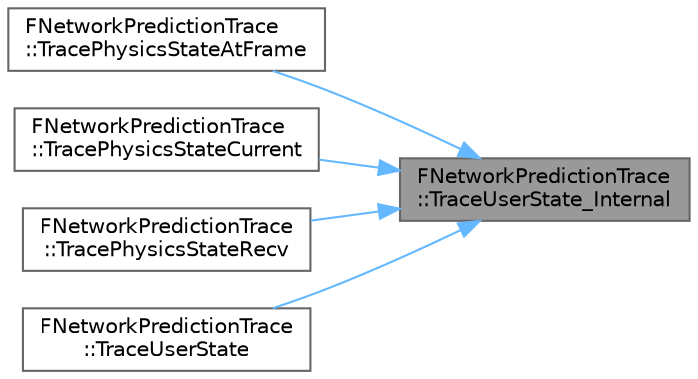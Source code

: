 digraph "FNetworkPredictionTrace::TraceUserState_Internal"
{
 // INTERACTIVE_SVG=YES
 // LATEX_PDF_SIZE
  bgcolor="transparent";
  edge [fontname=Helvetica,fontsize=10,labelfontname=Helvetica,labelfontsize=10];
  node [fontname=Helvetica,fontsize=10,shape=box,height=0.2,width=0.4];
  rankdir="RL";
  Node1 [id="Node000001",label="FNetworkPredictionTrace\l::TraceUserState_Internal",height=0.2,width=0.4,color="gray40", fillcolor="grey60", style="filled", fontcolor="black",tooltip=" "];
  Node1 -> Node2 [id="edge1_Node000001_Node000002",dir="back",color="steelblue1",style="solid",tooltip=" "];
  Node2 [id="Node000002",label="FNetworkPredictionTrace\l::TracePhysicsStateAtFrame",height=0.2,width=0.4,color="grey40", fillcolor="white", style="filled",URL="$dd/dad/classFNetworkPredictionTrace.html#a63ba83ffe6e7812a5e9f1368ed271892",tooltip=" "];
  Node1 -> Node3 [id="edge2_Node000001_Node000003",dir="back",color="steelblue1",style="solid",tooltip=" "];
  Node3 [id="Node000003",label="FNetworkPredictionTrace\l::TracePhysicsStateCurrent",height=0.2,width=0.4,color="grey40", fillcolor="white", style="filled",URL="$dd/dad/classFNetworkPredictionTrace.html#a4c72a58ce16fe605a54283eb54a905b8",tooltip=" "];
  Node1 -> Node4 [id="edge3_Node000001_Node000004",dir="back",color="steelblue1",style="solid",tooltip=" "];
  Node4 [id="Node000004",label="FNetworkPredictionTrace\l::TracePhysicsStateRecv",height=0.2,width=0.4,color="grey40", fillcolor="white", style="filled",URL="$dd/dad/classFNetworkPredictionTrace.html#a2f0538051bc85cfbfeff31e5aad11fc2",tooltip=" "];
  Node1 -> Node5 [id="edge4_Node000001_Node000005",dir="back",color="steelblue1",style="solid",tooltip=" "];
  Node5 [id="Node000005",label="FNetworkPredictionTrace\l::TraceUserState",height=0.2,width=0.4,color="grey40", fillcolor="white", style="filled",URL="$dd/dad/classFNetworkPredictionTrace.html#a680970689ccd3a98b5a4039e5e86d8e4",tooltip=" "];
}
